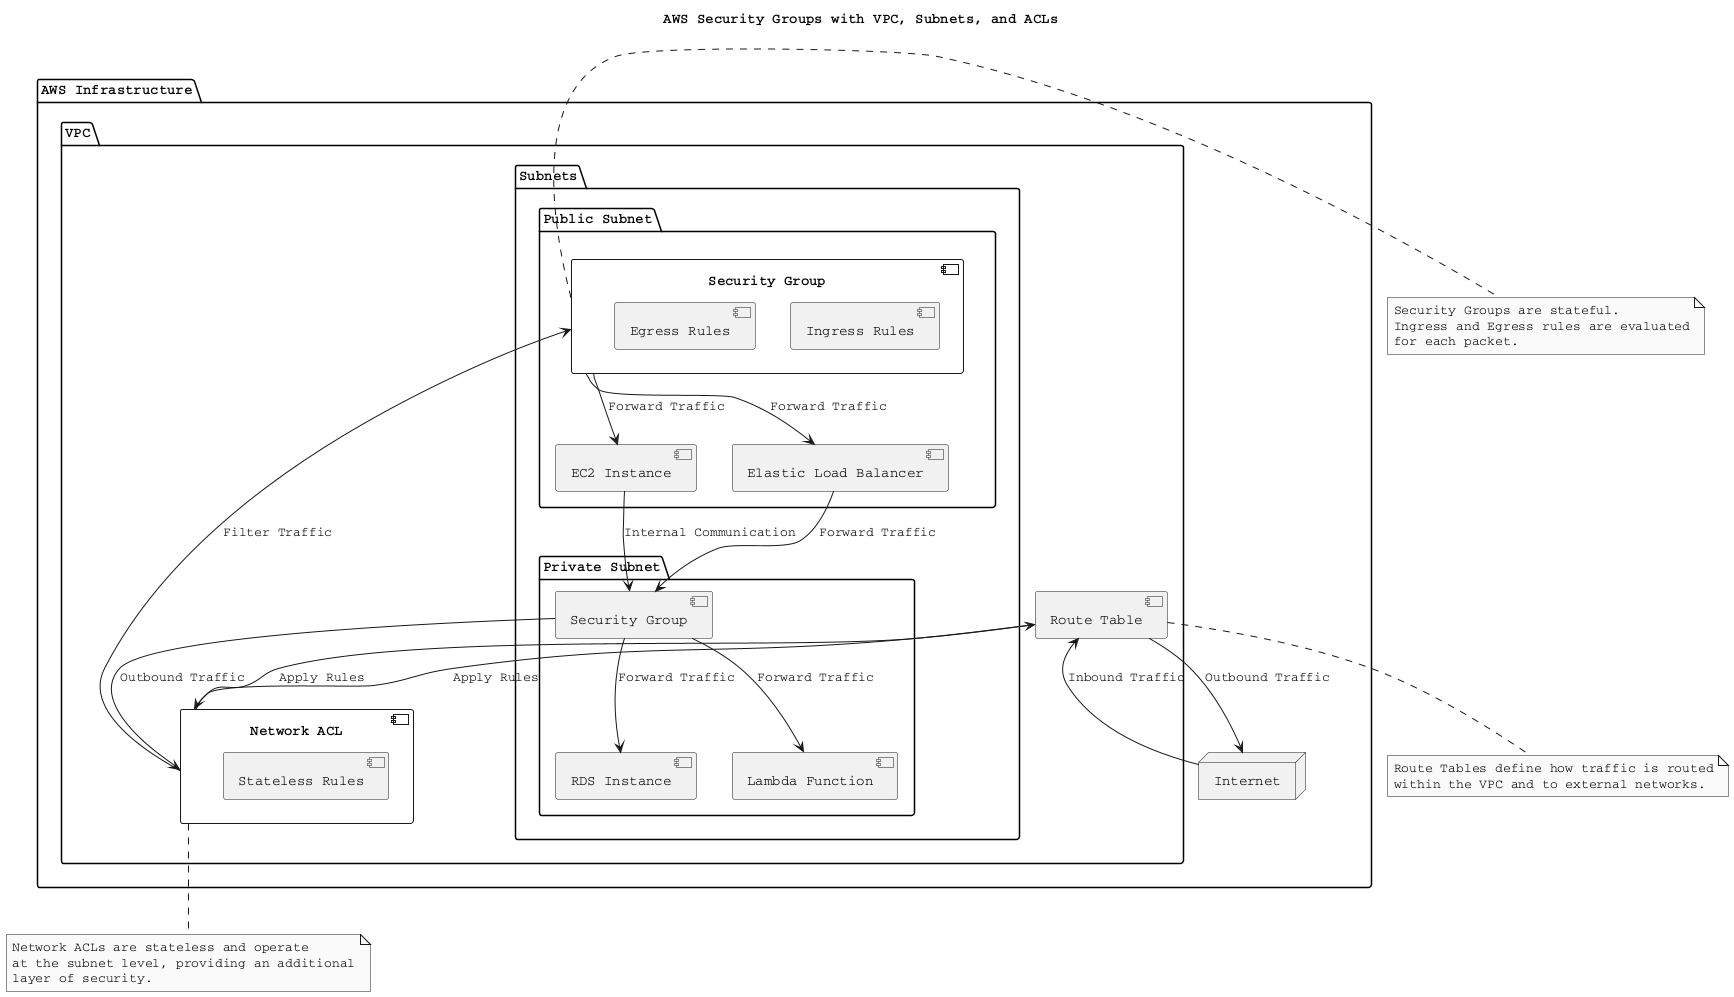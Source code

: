 @startuml

skinparam monochrome true
skinparam defaultFontName Courier

title AWS Security Groups with VPC, Subnets, and ACLs

package "AWS Infrastructure" {
    node "Internet" as Internet

    package "VPC" {
        component "Route Table" as RouteTable
        component "Network ACL" as NACL {
            [Stateless Rules]
        }

        package "Subnets" {
            package "Public Subnet" {
                component "Security Group" as PublicSG {
                    [Ingress Rules]
                    [Egress Rules]
                }

                component "EC2 Instance" as PublicEC2
                component "Elastic Load Balancer" as ELB
            }

            package "Private Subnet" {
                component "Security Group" as PrivateSG {
                    [Ingress Rules]
                    [Egress Rules]
                }

                component "RDS Instance" as PrivateRDS
                component "Lambda Function" as PrivateLambda
            }
        }
    }
}

Internet --> RouteTable : Inbound Traffic
RouteTable --> NACL : Apply Rules
NACL --> PublicSG : Filter Traffic
PublicSG --> PublicEC2 : Forward Traffic
PublicSG --> ELB : Forward Traffic

PublicEC2 --> PrivateSG : Internal Communication
ELB --> PrivateSG : Forward Traffic
PrivateSG --> PrivateRDS : Forward Traffic
PrivateSG --> PrivateLambda : Forward Traffic

PrivateSG --> NACL : Outbound Traffic
NACL --> RouteTable : Apply Rules
RouteTable --> Internet : Outbound Traffic

note right of PublicSG
    Security Groups are stateful.
    Ingress and Egress rules are evaluated
    for each packet.
end note

note bottom of NACL
    Network ACLs are stateless and operate
    at the subnet level, providing an additional
    layer of security.
end note

note bottom of RouteTable
    Route Tables define how traffic is routed
    within the VPC and to external networks.
end note

@enduml